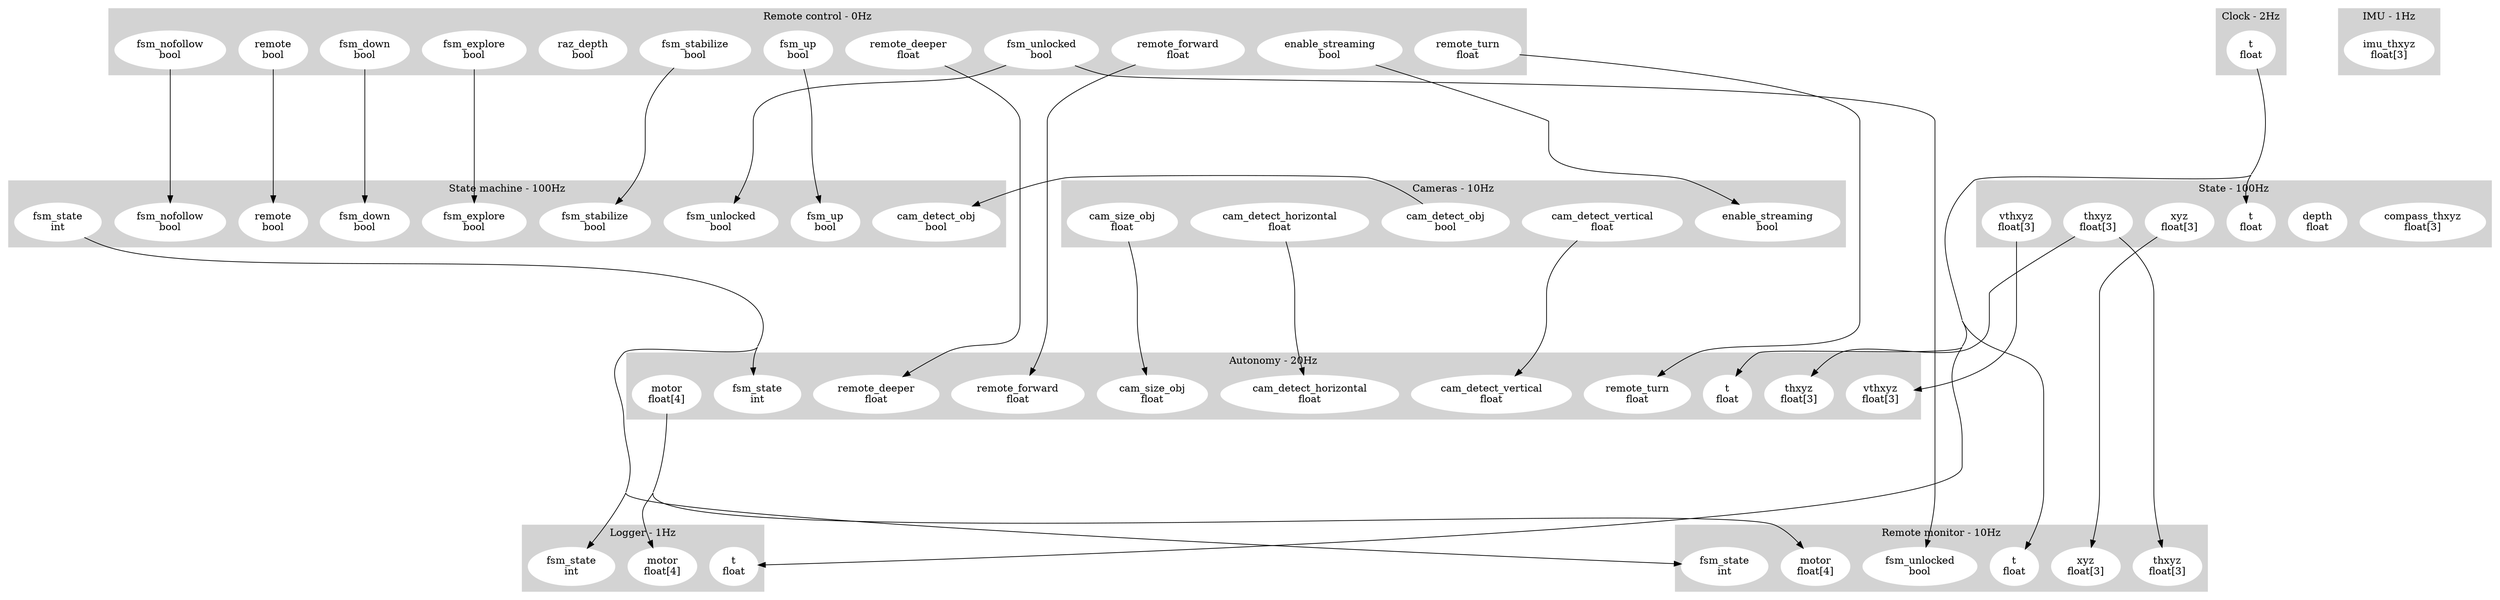 digraph links {
	concentrate=true;
	subgraph cluster_1 {
		label = "Autonomy - 20Hz";
		style=filled;
		color=lightgrey;
		node [style=filled,color=white];
		2 [label = "cam_detect_horizontal\nfloat"];
		3 [label = "cam_detect_vertical\nfloat"];
		4 [label = "cam_size_obj\nfloat"];
		5 [label = "fsm_state\nint"];
		6 [label = "remote_deeper\nfloat"];
		7 [label = "remote_forward\nfloat"];
		8 [label = "remote_turn\nfloat"];
		9 [label = "t\nfloat"];
		10 [label = "thxyz\nfloat[3]"];
		11 [label = "vthxyz\nfloat[3]"];
		12 [label = "motor\nfloat[4]"];
	}
	subgraph cluster_13 {
		label = "Cameras - 10Hz";
		style=filled;
		color=lightgrey;
		node [style=filled,color=white];
		14 [label = "enable_streaming\nbool"];
		15 [label = "cam_detect_horizontal\nfloat"];
		16 [label = "cam_detect_obj\nbool"];
		17 [label = "cam_detect_vertical\nfloat"];
		18 [label = "cam_size_obj\nfloat"];
	}
	subgraph cluster_19 {
		label = "Clock - 2Hz";
		style=filled;
		color=lightgrey;
		node [style=filled,color=white];
		20 [label = "t\nfloat"];
	}
	subgraph cluster_21 {
		label = "IMU - 1Hz";
		style=filled;
		color=lightgrey;
		node [style=filled,color=white];
		22 [label = "imu_thxyz\nfloat[3]"];
	}
	subgraph cluster_23 {
		label = "Logger - 1Hz";
		style=filled;
		color=lightgrey;
		node [style=filled,color=white];
		24 [label = "fsm_state\nint"];
		25 [label = "motor\nfloat[4]"];
		26 [label = "t\nfloat"];
	}
	subgraph cluster_27 {
		label = "Remote control - 0Hz";
		style=filled;
		color=lightgrey;
		node [style=filled,color=white];
		28 [label = "enable_streaming\nbool"];
		29 [label = "fsm_down\nbool"];
		30 [label = "fsm_explore\nbool"];
		31 [label = "fsm_nofollow\nbool"];
		32 [label = "fsm_stabilize\nbool"];
		33 [label = "fsm_unlocked\nbool"];
		34 [label = "fsm_up\nbool"];
		35 [label = "raz_depth\nbool"];
		36 [label = "remote\nbool"];
		37 [label = "remote_deeper\nfloat"];
		38 [label = "remote_forward\nfloat"];
		39 [label = "remote_turn\nfloat"];
	}
	subgraph cluster_40 {
		label = "Remote monitor - 10Hz";
		style=filled;
		color=lightgrey;
		node [style=filled,color=white];
		41 [label = "fsm_state\nint"];
		42 [label = "fsm_unlocked\nbool"];
		43 [label = "motor\nfloat[4]"];
		44 [label = "t\nfloat"];
		45 [label = "thxyz\nfloat[3]"];
		46 [label = "xyz\nfloat[3]"];
	}
	subgraph cluster_47 {
		label = "State - 100Hz";
		style=filled;
		color=lightgrey;
		node [style=filled,color=white];
		48 [label = "compass_thxyz\nfloat[3]"];
		49 [label = "depth\nfloat"];
		50 [label = "t\nfloat"];
		51 [label = "thxyz\nfloat[3]"];
		52 [label = "vthxyz\nfloat[3]"];
		53 [label = "xyz\nfloat[3]"];
	}
	subgraph cluster_54 {
		label = "State machine - 100Hz";
		style=filled;
		color=lightgrey;
		node [style=filled,color=white];
		55 [label = "cam_detect_obj\nbool"];
		56 [label = "fsm_down\nbool"];
		57 [label = "fsm_explore\nbool"];
		58 [label = "fsm_nofollow\nbool"];
		59 [label = "fsm_stabilize\nbool"];
		60 [label = "fsm_unlocked\nbool"];
		61 [label = "fsm_up\nbool"];
		62 [label = "remote\nbool"];
		63 [label = "fsm_state\nint"];
	}
	15->2 [minlen=5];
	16->55 [minlen=5];
	17->3 [minlen=5];
	18->4 [minlen=5];
	28->14 [minlen=5];
	29->56 [minlen=5];
	30->57 [minlen=5];
	31->58 [minlen=5];
	32->59 [minlen=5];
	63->5 [minlen=5];
	63->24 [minlen=5];
	63->41 [minlen=5];
	33->42 [minlen=5];
	33->60 [minlen=5];
	34->61 [minlen=5];
	12->25 [minlen=5];
	12->43 [minlen=5];
	36->62 [minlen=5];
	37->6 [minlen=5];
	38->7 [minlen=5];
	39->8 [minlen=5];
	20->9 [minlen=5];
	20->26 [minlen=5];
	20->44 [minlen=5];
	20->50 [minlen=5];
	51->10 [minlen=5];
	51->45 [minlen=5];
	52->11 [minlen=5];
	53->46 [minlen=5];
}